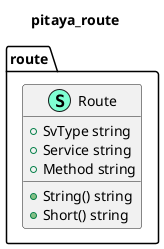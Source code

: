@startuml
title pitaya_route
namespace route {
    class Route << (S,Aquamarine) >> {
        + SvType string
        + Service string
        + Method string

        + String() string
        + Short() string

    }
}


@enduml
